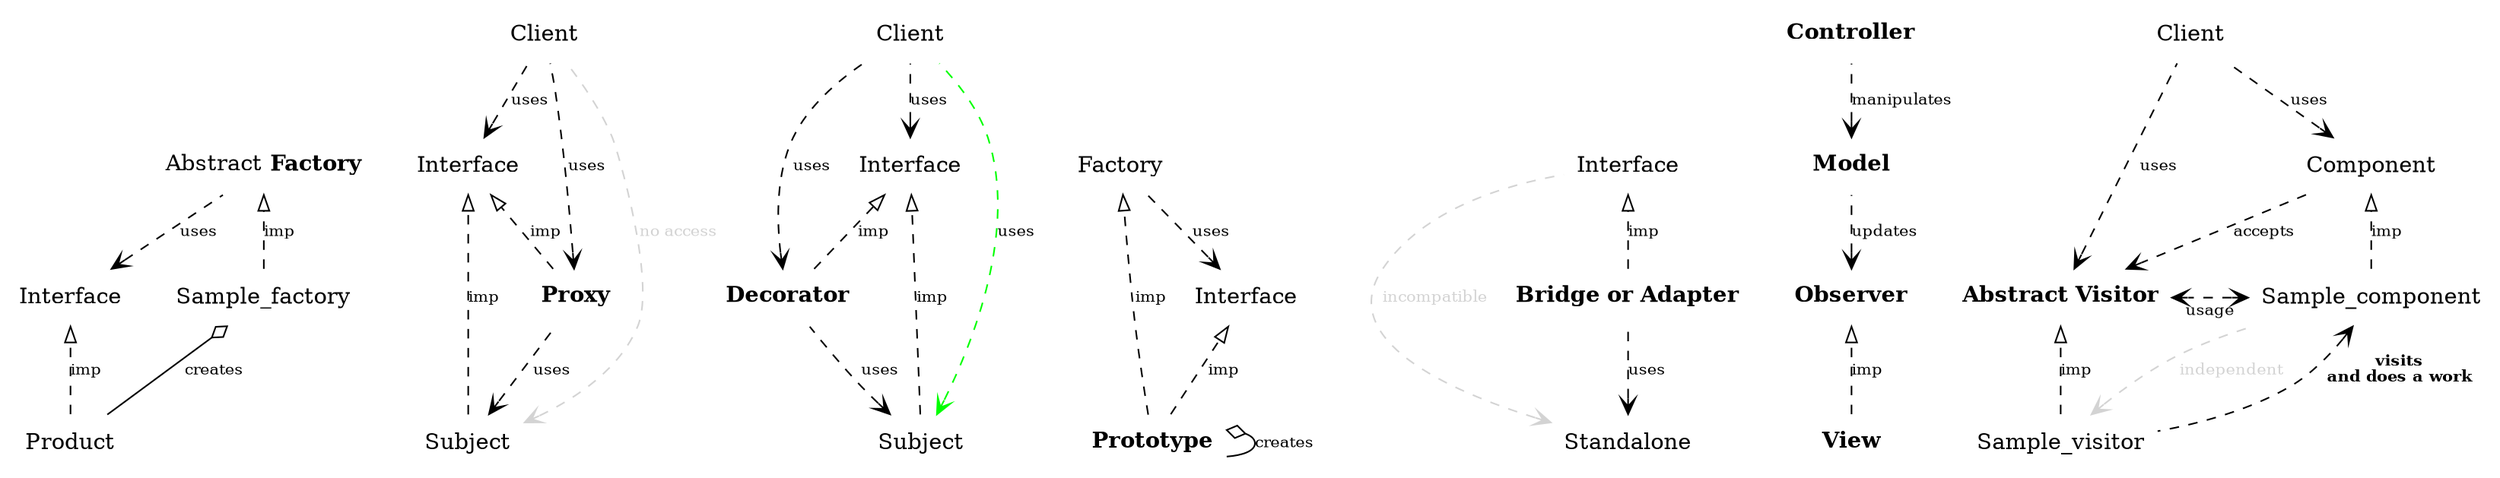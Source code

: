 digraph G {
	rankdir="BT"
	node [shape=plaintext];
	edge [fontsize=10 _fontcolor=darkgray]
	// Inheritance
	edge [label=inh arrowhead=onormal];

	// Implementation
	edge [label=imp weight=1000 arrowhead=onormal style=dashed];
	Product -> Interface;
	Factory [label=<Abstract <b>Factory</b>>]
	Sample_factory -> Factory;
	Proxy [label=<<b>Proxy</b>>]
	{ Subject Proxy } -> Proxy_interface
	Decorator [label=<<b>Decorator</b>>]
	Subject_of_Decorator [label=Subject]
	{ Decorator Subject_of_Decorator} -> Decorator_interface
	Proxy_interface [label="Interface"]
	Decorator_interface [label="Interface"]
	Factory_of_prototype [label=Factory]
	Interface_of_prototype [label=Interface]
	Prototype -> { Factory_of_prototype Interface_of_prototype}
	Prototype [label=<<b>Prototype</b>>]
	Bridge_interface [label=Interface]
	Bridge [label=<<b>Bridge or Adapter</b>>]
	Bridge -> Bridge_interface
	Observer [label=<<b>Observer</b>>]
	View [label=<<b>View</b>>]
	Model [label=<<b>Model</b>>]
	Controller [label=<<b>Controller</b>>]
	View -> Observer

	Visitor [label=<<b>Abstract Visitor</b>>]
	//Component [rank=min]
	Sample_visitor -> Visitor
	Sample_component -> Component

	// Aggregation
	edge [label=agg weight=1 arrowtail=odiamond dir=back style=""]

	edge [label=creates dir="" arrowhead=odiamond]
	Product -> Sample_factory
	Prototype -> Prototype

	// Dependencies
	edge [label=uses weight=1 arrowhead=vee style=dashed dir="" ]

	Component -> Visitor [label=accepts weight=0]
	Sample_component -> Visitor [label=usage dir=both _weight=0 arrowtail=vee constraint=false]
	rank = same { Sample_component  Visitor }
	//{Sample_visitor Sample_component } -> Client_of_Visitor [style=invis]
	edge [label=uses weight=1 dir=back arrowtail=vee ]
	Client_of_Decorator [label=Client]
	Subject_of_Decorator -> Decorator -> Client_of_Decorator
	Decorator_interface -> Client_of_Decorator
	Subject_of_Decorator -> Client_of_Decorator [color=green]
	Client_of_Visitor [label=Client]
	Component -> Client_of_Visitor
	Visitor -> Client_of_Visitor

	Subject -> Proxy
	Client_of_Proxy [label=Client]
	Proxy -> Client_of_Proxy
	Proxy_interface -> Client_of_Proxy
	Model -> Controller [label=manipulates]
	Interface -> Factory
	Interface_of_prototype -> Factory_of_prototype
	Standalone -> Bridge
	Observer -> Model [label=updates]
	Sample_component -> Sample_visitor [label=<<b>visits<br/>and does a work</b>> constraint=false]
	edge [color=lightgray fontcolor=lightgray xweight=0  constraint=false]
	Sample_visitor -> Sample_component [label="independent" constraint=false]
	Subject -> Client_of_Proxy [label="no access"]
	Standalone -> Bridge_interface [label="incompatible" constraint=false]
}
